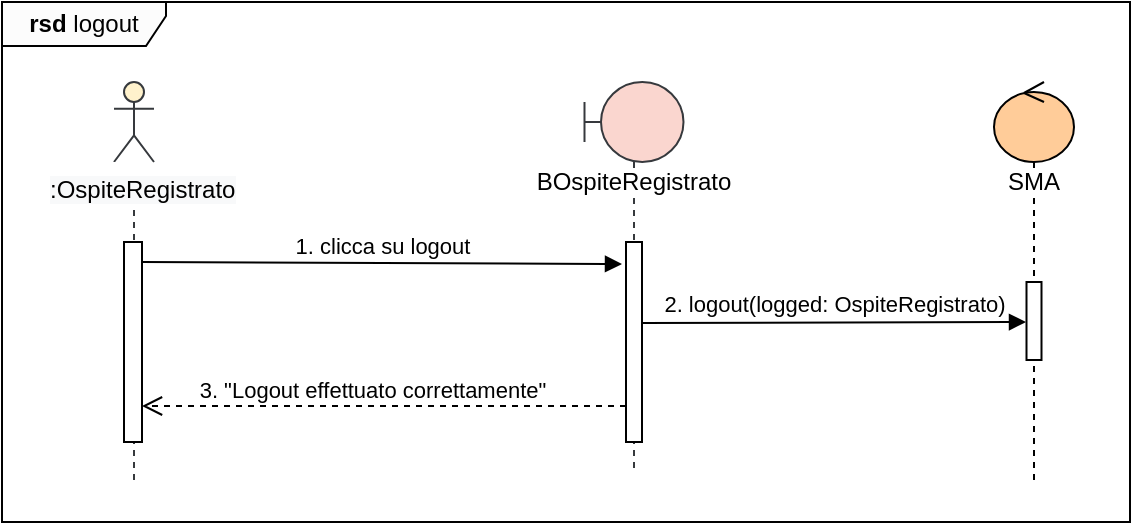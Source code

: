 <mxfile version="13.9.9" type="device"><diagram id="MIO8tU1UEvl1B__BIQpK" name="Page-1"><mxGraphModel dx="852" dy="1663" grid="1" gridSize="1" guides="1" tooltips="1" connect="1" arrows="1" fold="1" page="1" pageScale="1" pageWidth="827" pageHeight="1169" math="0" shadow="0"><root><mxCell id="0"/><mxCell id="1" parent="0"/><mxCell id="ORToput19fKV2EuOsulp-1" value="&lt;b&gt;rsd &lt;/b&gt;logout" style="shape=umlFrame;whiteSpace=wrap;html=1;width=82;height=22;fillColor=#FCFCFC;" parent="1" vertex="1"><mxGeometry x="64" y="-1160" width="564" height="260" as="geometry"/></mxCell><mxCell id="jx6t9RDghKp82xhKV74A-1" value="&lt;span style=&quot;background-color: rgb(255 , 255 , 255)&quot;&gt;BOspiteRegistrato&lt;/span&gt;" style="shape=umlLifeline;participant=umlBoundary;perimeter=lifelinePerimeter;whiteSpace=wrap;html=1;container=1;collapsible=0;recursiveResize=0;verticalAlign=top;spacingTop=36;outlineConnect=0;strokeColor=#36393d;fillColor=#FAD6CF;" parent="1" vertex="1"><mxGeometry x="355.25" y="-1120" width="49.5" height="196" as="geometry"/></mxCell><mxCell id="biBlbflUzNOPunbcJSMS-9" value="&lt;font style=&quot;font-size: 11px&quot;&gt;1. clicca su logout&lt;/font&gt;" style="html=1;verticalAlign=bottom;startArrow=none;endArrow=block;startSize=8;exitX=0.967;exitY=0.408;exitDx=0;exitDy=0;exitPerimeter=0;startFill=0;" parent="1" edge="1"><mxGeometry relative="1" as="geometry"><mxPoint x="133.67" y="-1029.96" as="sourcePoint"/><mxPoint x="374" y="-1029" as="targetPoint"/></mxGeometry></mxCell><mxCell id="biBlbflUzNOPunbcJSMS-3" value="" style="shape=umlLifeline;participant=umlActor;perimeter=lifelinePerimeter;whiteSpace=wrap;html=1;container=1;collapsible=0;recursiveResize=0;verticalAlign=top;spacingTop=36;outlineConnect=0;strokeColor=#36393d;fillColor=#FFF2CC;" parent="1" vertex="1"><mxGeometry x="120" y="-1120" width="20" height="200" as="geometry"/></mxCell><mxCell id="biBlbflUzNOPunbcJSMS-5" value="" style="html=1;points=[];perimeter=orthogonalPerimeter;" parent="biBlbflUzNOPunbcJSMS-3" vertex="1"><mxGeometry x="5" y="80" width="9" height="100" as="geometry"/></mxCell><mxCell id="biBlbflUzNOPunbcJSMS-8" value="" style="html=1;points=[];perimeter=orthogonalPerimeter;" parent="1" vertex="1"><mxGeometry x="376" y="-1040" width="8" height="100" as="geometry"/></mxCell><mxCell id="zLIfdvuTrRL2Ze_wKPPv-1" value="&lt;span style=&quot;color: rgb(0 , 0 , 0) ; font-family: &amp;#34;helvetica&amp;#34; ; font-size: 12px ; font-style: normal ; font-weight: 400 ; letter-spacing: normal ; text-align: center ; text-indent: 0px ; text-transform: none ; word-spacing: 0px ; background-color: rgb(248 , 249 , 250) ; display: inline ; float: none&quot;&gt;:OspiteRegistrato&lt;/span&gt;" style="text;whiteSpace=wrap;html=1;fillColor=#ffffff;" parent="1" vertex="1"><mxGeometry x="86" y="-1080" width="51" height="20" as="geometry"/></mxCell><mxCell id="jx6t9RDghKp82xhKV74A-2" value="&lt;span style=&quot;background-color: rgb(255 , 255 , 255)&quot;&gt;SMA&lt;/span&gt;" style="shape=umlLifeline;participant=umlControl;perimeter=lifelinePerimeter;whiteSpace=wrap;html=1;container=1;collapsible=0;recursiveResize=0;verticalAlign=top;spacingTop=36;outlineConnect=0;fillColor=#FFCC99;" parent="1" vertex="1"><mxGeometry x="560" y="-1120" width="40" height="200" as="geometry"/></mxCell><mxCell id="jx6t9RDghKp82xhKV74A-71" value="" style="html=1;points=[];perimeter=orthogonalPerimeter;fillColor=#ffffff;" parent="jx6t9RDghKp82xhKV74A-2" vertex="1"><mxGeometry x="16.25" y="100" width="7.5" height="39" as="geometry"/></mxCell><mxCell id="jx6t9RDghKp82xhKV74A-3" value="2. logout(logged: OspiteRegistrato)" style="html=1;verticalAlign=bottom;startArrow=none;endArrow=block;startSize=8;exitX=0.967;exitY=0.408;exitDx=0;exitDy=0;exitPerimeter=0;startFill=0;" parent="1" edge="1"><mxGeometry relative="1" as="geometry"><mxPoint x="384" y="-999.53" as="sourcePoint"/><mxPoint x="576" y="-1000" as="targetPoint"/></mxGeometry></mxCell><mxCell id="rY2unWgiGFuoou71cFty-6" value="3. &quot;Logout effettuato correttamente&quot;" style="html=1;verticalAlign=bottom;endArrow=open;dashed=1;endSize=8;" parent="1" target="biBlbflUzNOPunbcJSMS-5" edge="1"><mxGeometry x="0.05" y="1" relative="1" as="geometry"><mxPoint x="376" y="-958" as="sourcePoint"/><mxPoint x="344" y="-872" as="targetPoint"/><mxPoint as="offset"/></mxGeometry></mxCell></root></mxGraphModel></diagram></mxfile>